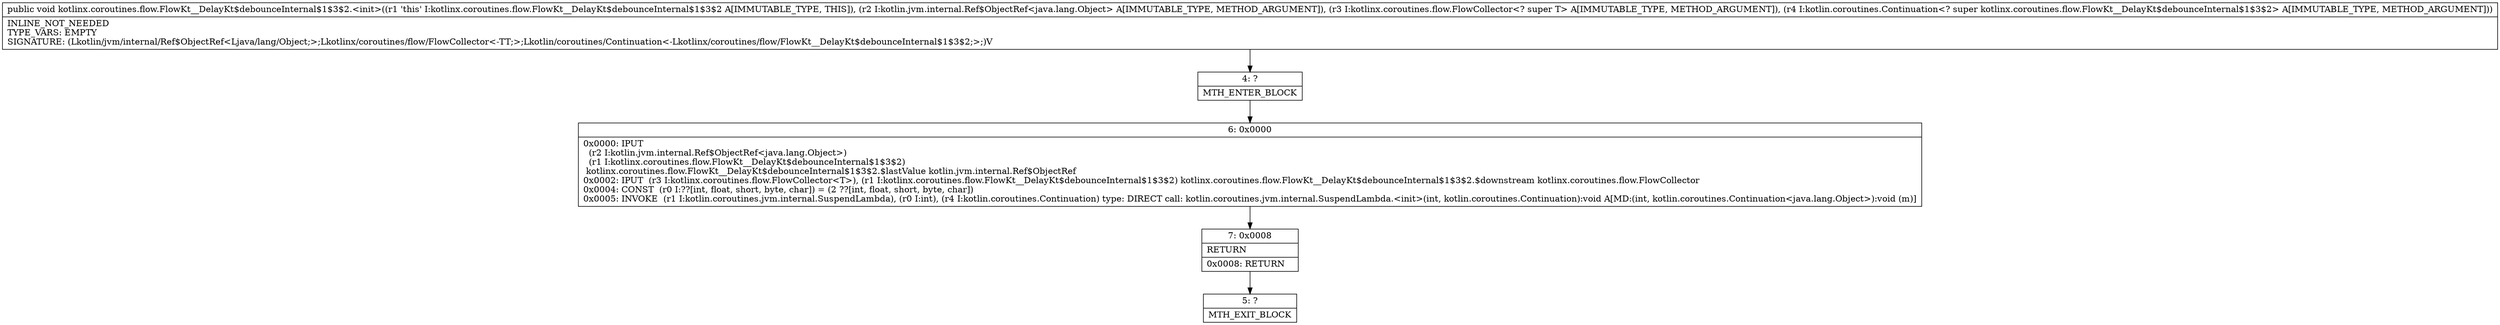 digraph "CFG forkotlinx.coroutines.flow.FlowKt__DelayKt$debounceInternal$1$3$2.\<init\>(Lkotlin\/jvm\/internal\/Ref$ObjectRef;Lkotlinx\/coroutines\/flow\/FlowCollector;Lkotlin\/coroutines\/Continuation;)V" {
Node_4 [shape=record,label="{4\:\ ?|MTH_ENTER_BLOCK\l}"];
Node_6 [shape=record,label="{6\:\ 0x0000|0x0000: IPUT  \l  (r2 I:kotlin.jvm.internal.Ref$ObjectRef\<java.lang.Object\>)\l  (r1 I:kotlinx.coroutines.flow.FlowKt__DelayKt$debounceInternal$1$3$2)\l kotlinx.coroutines.flow.FlowKt__DelayKt$debounceInternal$1$3$2.$lastValue kotlin.jvm.internal.Ref$ObjectRef \l0x0002: IPUT  (r3 I:kotlinx.coroutines.flow.FlowCollector\<T\>), (r1 I:kotlinx.coroutines.flow.FlowKt__DelayKt$debounceInternal$1$3$2) kotlinx.coroutines.flow.FlowKt__DelayKt$debounceInternal$1$3$2.$downstream kotlinx.coroutines.flow.FlowCollector \l0x0004: CONST  (r0 I:??[int, float, short, byte, char]) = (2 ??[int, float, short, byte, char]) \l0x0005: INVOKE  (r1 I:kotlin.coroutines.jvm.internal.SuspendLambda), (r0 I:int), (r4 I:kotlin.coroutines.Continuation) type: DIRECT call: kotlin.coroutines.jvm.internal.SuspendLambda.\<init\>(int, kotlin.coroutines.Continuation):void A[MD:(int, kotlin.coroutines.Continuation\<java.lang.Object\>):void (m)]\l}"];
Node_7 [shape=record,label="{7\:\ 0x0008|RETURN\l|0x0008: RETURN   \l}"];
Node_5 [shape=record,label="{5\:\ ?|MTH_EXIT_BLOCK\l}"];
MethodNode[shape=record,label="{public void kotlinx.coroutines.flow.FlowKt__DelayKt$debounceInternal$1$3$2.\<init\>((r1 'this' I:kotlinx.coroutines.flow.FlowKt__DelayKt$debounceInternal$1$3$2 A[IMMUTABLE_TYPE, THIS]), (r2 I:kotlin.jvm.internal.Ref$ObjectRef\<java.lang.Object\> A[IMMUTABLE_TYPE, METHOD_ARGUMENT]), (r3 I:kotlinx.coroutines.flow.FlowCollector\<? super T\> A[IMMUTABLE_TYPE, METHOD_ARGUMENT]), (r4 I:kotlin.coroutines.Continuation\<? super kotlinx.coroutines.flow.FlowKt__DelayKt$debounceInternal$1$3$2\> A[IMMUTABLE_TYPE, METHOD_ARGUMENT]))  | INLINE_NOT_NEEDED\lTYPE_VARS: EMPTY\lSIGNATURE: (Lkotlin\/jvm\/internal\/Ref$ObjectRef\<Ljava\/lang\/Object;\>;Lkotlinx\/coroutines\/flow\/FlowCollector\<\-TT;\>;Lkotlin\/coroutines\/Continuation\<\-Lkotlinx\/coroutines\/flow\/FlowKt__DelayKt$debounceInternal$1$3$2;\>;)V\l}"];
MethodNode -> Node_4;Node_4 -> Node_6;
Node_6 -> Node_7;
Node_7 -> Node_5;
}

